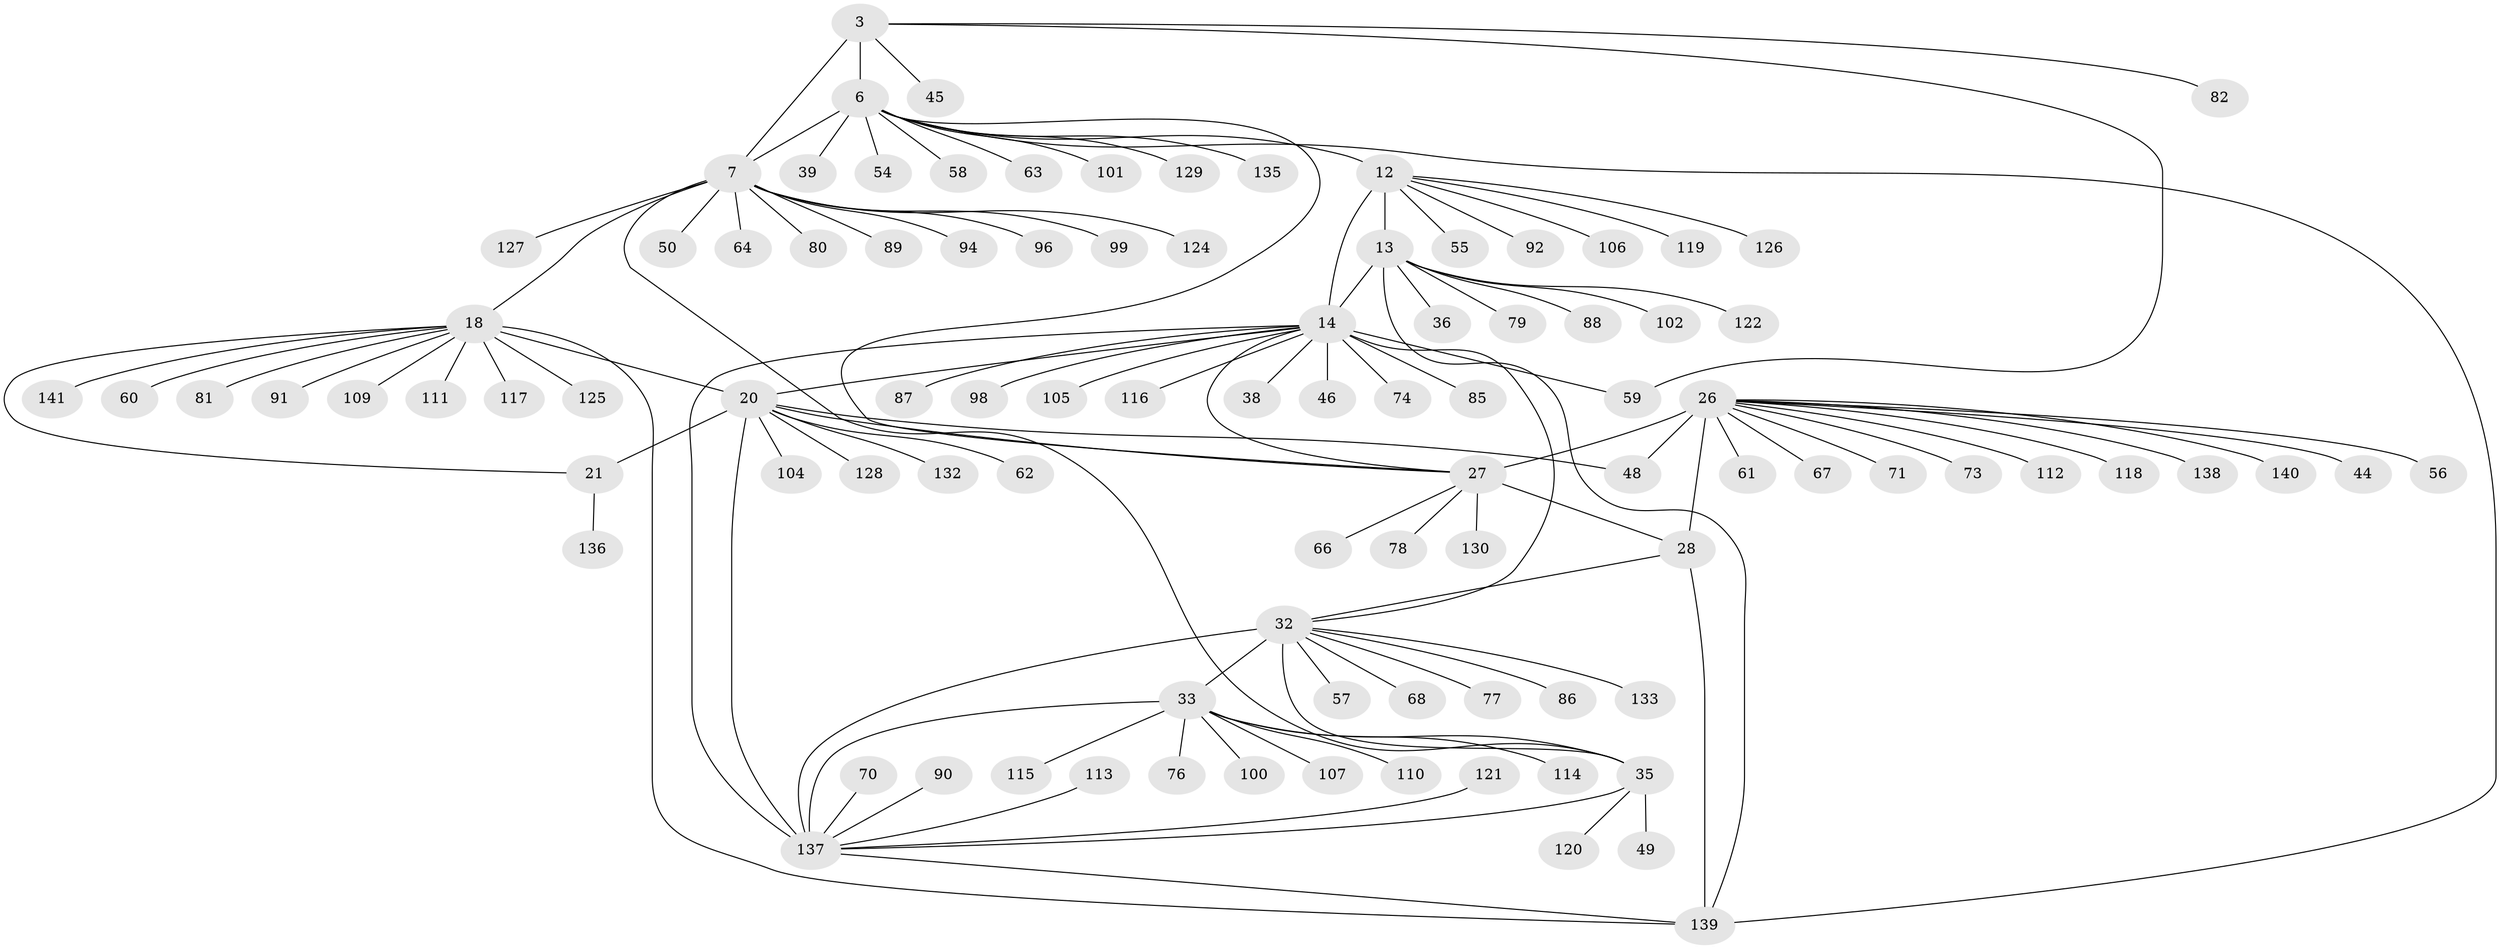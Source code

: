 // original degree distribution, {8: 0.0425531914893617, 11: 0.04964539007092199, 7: 0.03546099290780142, 10: 0.0425531914893617, 12: 0.0070921985815602835, 9: 0.05673758865248227, 6: 0.0070921985815602835, 15: 0.0070921985815602835, 1: 0.5673758865248227, 2: 0.16312056737588654, 5: 0.0070921985815602835, 3: 0.014184397163120567}
// Generated by graph-tools (version 1.1) at 2025/58/03/04/25 21:58:53]
// undirected, 98 vertices, 117 edges
graph export_dot {
graph [start="1"]
  node [color=gray90,style=filled];
  3 [super="+1"];
  6 [super="+4+5"];
  7 [super="+2"];
  12 [super="+10"];
  13 [super="+8"];
  14 [super="+11"];
  18 [super="+17"];
  20 [super="+16"];
  21 [super="+19"];
  26 [super="+23+25"];
  27 [super="+22"];
  28 [super="+24"];
  32 [super="+31"];
  33 [super="+30"];
  35 [super="+29"];
  36;
  38;
  39;
  44;
  45;
  46;
  48;
  49;
  50;
  54;
  55;
  56;
  57;
  58;
  59;
  60;
  61;
  62 [super="+42"];
  63;
  64;
  66;
  67;
  68;
  70;
  71;
  73;
  74;
  76;
  77;
  78 [super="+37"];
  79;
  80;
  81;
  82;
  85 [super="+65"];
  86;
  87;
  88;
  89;
  90;
  91;
  92;
  94;
  96 [super="+47"];
  98;
  99;
  100;
  101;
  102 [super="+69"];
  104;
  105;
  106;
  107;
  109;
  110;
  111;
  112;
  113;
  114 [super="+72"];
  115 [super="+40"];
  116;
  117 [super="+53"];
  118;
  119;
  120 [super="+108"];
  121 [super="+95"];
  122;
  124 [super="+41"];
  125;
  126;
  127;
  128;
  129;
  130;
  132;
  133;
  135 [super="+123"];
  136 [super="+131"];
  137 [super="+134"];
  138;
  139 [super="+97+103"];
  140;
  141;
  3 -- 6 [weight=6];
  3 -- 7 [weight=4];
  3 -- 45;
  3 -- 82;
  3 -- 59;
  6 -- 7 [weight=6];
  6 -- 27;
  6 -- 39;
  6 -- 58;
  6 -- 63;
  6 -- 101;
  6 -- 12;
  6 -- 129;
  6 -- 54;
  6 -- 139;
  6 -- 135;
  7 -- 50;
  7 -- 64;
  7 -- 89;
  7 -- 94;
  7 -- 127;
  7 -- 35;
  7 -- 99;
  7 -- 80;
  7 -- 18;
  7 -- 124;
  7 -- 96;
  12 -- 13 [weight=4];
  12 -- 14 [weight=6];
  12 -- 55;
  12 -- 92;
  12 -- 119;
  12 -- 106;
  12 -- 126;
  13 -- 14 [weight=6];
  13 -- 88;
  13 -- 122;
  13 -- 36;
  13 -- 79;
  13 -- 139;
  13 -- 102;
  14 -- 46;
  14 -- 74;
  14 -- 105;
  14 -- 137 [weight=3];
  14 -- 32;
  14 -- 98;
  14 -- 38;
  14 -- 59;
  14 -- 116;
  14 -- 20;
  14 -- 87;
  14 -- 27;
  14 -- 85;
  18 -- 20 [weight=6];
  18 -- 21 [weight=4];
  18 -- 60;
  18 -- 81;
  18 -- 125;
  18 -- 109;
  18 -- 141;
  18 -- 111;
  18 -- 91;
  18 -- 139;
  18 -- 117;
  20 -- 21 [weight=6];
  20 -- 104;
  20 -- 132;
  20 -- 128;
  20 -- 48;
  20 -- 27;
  20 -- 62;
  20 -- 137;
  21 -- 136;
  26 -- 27 [weight=6];
  26 -- 28 [weight=6];
  26 -- 56;
  26 -- 61;
  26 -- 67;
  26 -- 140;
  26 -- 118;
  26 -- 44;
  26 -- 71;
  26 -- 73;
  26 -- 138;
  26 -- 48;
  26 -- 112;
  27 -- 28 [weight=4];
  27 -- 130;
  27 -- 66;
  27 -- 78;
  28 -- 32;
  28 -- 139;
  32 -- 33 [weight=4];
  32 -- 35 [weight=4];
  32 -- 57;
  32 -- 68;
  32 -- 133;
  32 -- 77;
  32 -- 86;
  32 -- 137 [weight=3];
  33 -- 35 [weight=4];
  33 -- 107;
  33 -- 100;
  33 -- 76;
  33 -- 110;
  33 -- 115;
  33 -- 114;
  33 -- 137 [weight=2];
  35 -- 49;
  35 -- 120;
  35 -- 137 [weight=2];
  70 -- 137;
  90 -- 137;
  113 -- 137;
  121 -- 137;
  137 -- 139;
}

